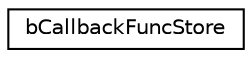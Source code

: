 digraph G
{
  edge [fontname="Helvetica",fontsize="10",labelfontname="Helvetica",labelfontsize="10"];
  node [fontname="Helvetica",fontsize="10",shape=record];
  rankdir=LR;
  Node1 [label="bCallbackFuncStore",height=0.2,width=0.4,color="black", fillcolor="white", style="filled",URL="$d6/da3/structbCallbackFuncStore.html"];
}
